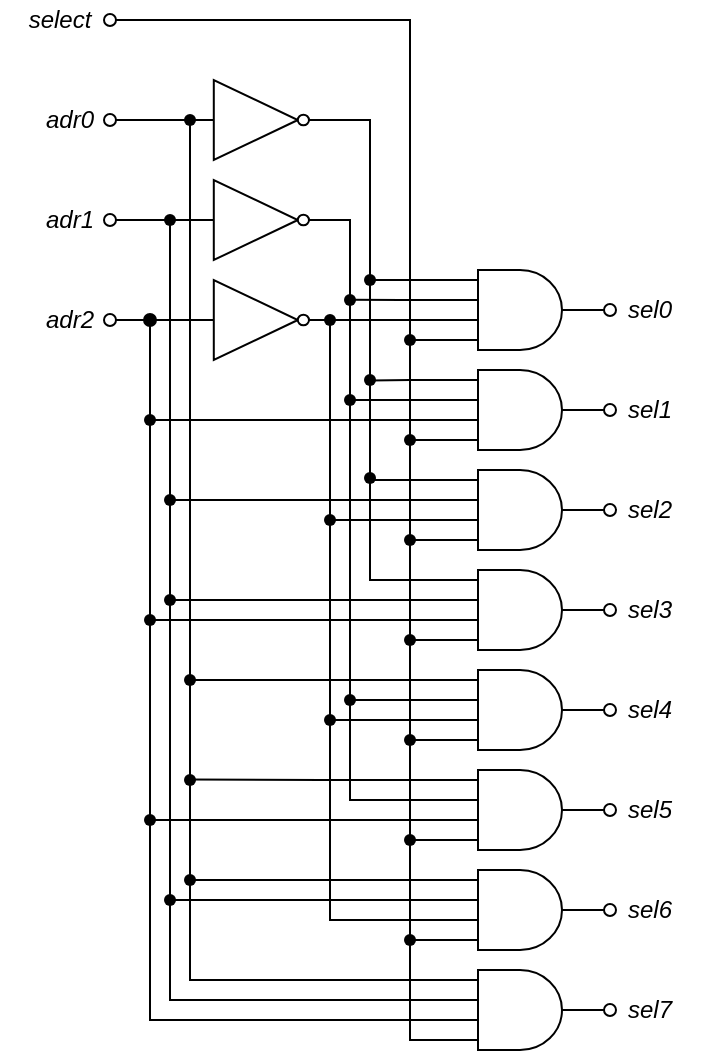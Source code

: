 <mxfile version="24.8.3">
  <diagram name="Page-1" id="_Yzt3oeUd9T533a0rmxe">
    <mxGraphModel dx="420" dy="250" grid="1" gridSize="10" guides="1" tooltips="1" connect="1" arrows="1" fold="1" page="1" pageScale="1" pageWidth="1169" pageHeight="827" math="0" shadow="0">
      <root>
        <mxCell id="0" />
        <mxCell id="1" parent="0" />
        <mxCell id="Jqyn0Rg7wcx-pCNSzhji-6" style="edgeStyle=orthogonalEdgeStyle;rounded=0;orthogonalLoop=1;jettySize=auto;html=1;exitX=0;exitY=0.5;exitDx=0;exitDy=0;exitPerimeter=0;endArrow=oval;endFill=0;" edge="1" parent="1" source="Jqyn0Rg7wcx-pCNSzhji-12">
          <mxGeometry relative="1" as="geometry">
            <mxPoint x="230" y="180" as="targetPoint" />
            <mxPoint x="260" y="120" as="sourcePoint" />
          </mxGeometry>
        </mxCell>
        <mxCell id="Jqyn0Rg7wcx-pCNSzhji-7" style="edgeStyle=orthogonalEdgeStyle;rounded=0;orthogonalLoop=1;jettySize=auto;html=1;exitX=0;exitY=0.5;exitDx=0;exitDy=0;exitPerimeter=0;endArrow=oval;endFill=0;" edge="1" parent="1" source="Jqyn0Rg7wcx-pCNSzhji-11">
          <mxGeometry relative="1" as="geometry">
            <mxPoint x="230" y="230" as="targetPoint" />
            <mxPoint x="260" y="200" as="sourcePoint" />
          </mxGeometry>
        </mxCell>
        <mxCell id="Jqyn0Rg7wcx-pCNSzhji-8" style="edgeStyle=orthogonalEdgeStyle;rounded=0;orthogonalLoop=1;jettySize=auto;html=1;exitDx=0;exitDy=0;exitPerimeter=0;endArrow=oval;endFill=0;" edge="1" parent="1" source="Jqyn0Rg7wcx-pCNSzhji-16">
          <mxGeometry relative="1" as="geometry">
            <mxPoint x="230" y="280" as="targetPoint" />
          </mxGeometry>
        </mxCell>
        <mxCell id="Jqyn0Rg7wcx-pCNSzhji-20" style="edgeStyle=orthogonalEdgeStyle;rounded=0;orthogonalLoop=1;jettySize=auto;html=1;exitDx=0;exitDy=0;exitPerimeter=0;endArrow=none;endFill=0;entryX=0;entryY=0.625;entryDx=0;entryDy=0;entryPerimeter=0;" edge="1" parent="1" source="Jqyn0Rg7wcx-pCNSzhji-105" target="Jqyn0Rg7wcx-pCNSzhji-44">
          <mxGeometry relative="1" as="geometry">
            <mxPoint x="340" y="400" as="targetPoint" />
            <Array as="points">
              <mxPoint x="340" y="580" />
            </Array>
          </mxGeometry>
        </mxCell>
        <mxCell id="Jqyn0Rg7wcx-pCNSzhji-5" value="" style="verticalLabelPosition=bottom;shadow=0;dashed=0;align=center;html=1;verticalAlign=top;shape=mxgraph.electrical.logic_gates.inverter_2" vertex="1" parent="1">
          <mxGeometry x="270" y="260" width="70" height="40" as="geometry" />
        </mxCell>
        <mxCell id="Jqyn0Rg7wcx-pCNSzhji-9" value="" style="endArrow=none;html=1;rounded=0;exitDx=0;exitDy=0;exitPerimeter=0;" edge="1" parent="1" source="Jqyn0Rg7wcx-pCNSzhji-111">
          <mxGeometry width="50" height="50" relative="1" as="geometry">
            <mxPoint x="269.43" y="380" as="sourcePoint" />
            <mxPoint x="250" y="280" as="targetPoint" />
            <Array as="points" />
          </mxGeometry>
        </mxCell>
        <mxCell id="Jqyn0Rg7wcx-pCNSzhji-10" value="" style="endArrow=none;html=1;rounded=0;exitX=0;exitY=0.375;exitDx=0;exitDy=0;exitPerimeter=0;" edge="1" parent="1" source="Jqyn0Rg7wcx-pCNSzhji-47">
          <mxGeometry width="50" height="50" relative="1" as="geometry">
            <mxPoint x="260" y="650" as="sourcePoint" />
            <mxPoint x="260" y="230" as="targetPoint" />
            <Array as="points">
              <mxPoint x="260" y="620" />
            </Array>
          </mxGeometry>
        </mxCell>
        <mxCell id="Jqyn0Rg7wcx-pCNSzhji-21" style="edgeStyle=orthogonalEdgeStyle;rounded=0;orthogonalLoop=1;jettySize=auto;html=1;exitX=1;exitY=0.5;exitDx=0;exitDy=0;exitPerimeter=0;endArrow=none;endFill=0;entryX=0;entryY=0.375;entryDx=0;entryDy=0;entryPerimeter=0;" edge="1" parent="1" source="Jqyn0Rg7wcx-pCNSzhji-11" target="Jqyn0Rg7wcx-pCNSzhji-41">
          <mxGeometry relative="1" as="geometry">
            <mxPoint x="350" y="400" as="targetPoint" />
            <Array as="points">
              <mxPoint x="350" y="230" />
              <mxPoint x="350" y="520" />
            </Array>
          </mxGeometry>
        </mxCell>
        <mxCell id="Jqyn0Rg7wcx-pCNSzhji-11" value="" style="verticalLabelPosition=bottom;shadow=0;dashed=0;align=center;html=1;verticalAlign=top;shape=mxgraph.electrical.logic_gates.inverter_2" vertex="1" parent="1">
          <mxGeometry x="270" y="210" width="70" height="40" as="geometry" />
        </mxCell>
        <mxCell id="Jqyn0Rg7wcx-pCNSzhji-22" style="edgeStyle=orthogonalEdgeStyle;rounded=0;orthogonalLoop=1;jettySize=auto;html=1;exitDx=0;exitDy=0;exitPerimeter=0;endArrow=none;endFill=0;entryX=0;entryY=0.125;entryDx=0;entryDy=0;entryPerimeter=0;" edge="1" parent="1" target="Jqyn0Rg7wcx-pCNSzhji-35">
          <mxGeometry relative="1" as="geometry">
            <mxPoint x="360" y="420" as="targetPoint" />
            <mxPoint x="360" y="359" as="sourcePoint" />
            <Array as="points">
              <mxPoint x="360" y="200" />
              <mxPoint x="360" y="485" />
            </Array>
          </mxGeometry>
        </mxCell>
        <mxCell id="Jqyn0Rg7wcx-pCNSzhji-12" value="" style="verticalLabelPosition=bottom;shadow=0;dashed=0;align=center;html=1;verticalAlign=top;shape=mxgraph.electrical.logic_gates.inverter_2" vertex="1" parent="1">
          <mxGeometry x="270" y="160" width="70" height="40" as="geometry" />
        </mxCell>
        <mxCell id="Jqyn0Rg7wcx-pCNSzhji-13" value="" style="endArrow=none;html=1;rounded=0;exitDx=0;exitDy=0;exitPerimeter=0;" edge="1" parent="1" source="Jqyn0Rg7wcx-pCNSzhji-14">
          <mxGeometry width="50" height="50" relative="1" as="geometry">
            <mxPoint x="250" y="650" as="sourcePoint" />
            <mxPoint x="270" y="180" as="targetPoint" />
            <Array as="points" />
          </mxGeometry>
        </mxCell>
        <mxCell id="Jqyn0Rg7wcx-pCNSzhji-15" value="" style="shape=waypoint;sketch=0;fillStyle=solid;size=6;pointerEvents=1;points=[];fillColor=none;resizable=0;rotatable=0;perimeter=centerPerimeter;snapToPoint=1;" vertex="1" parent="1">
          <mxGeometry x="250" y="220" width="20" height="20" as="geometry" />
        </mxCell>
        <mxCell id="Jqyn0Rg7wcx-pCNSzhji-17" value="&lt;i&gt;adr0&lt;/i&gt;" style="text;html=1;align=center;verticalAlign=middle;whiteSpace=wrap;rounded=0;" vertex="1" parent="1">
          <mxGeometry x="180" y="165" width="60" height="30" as="geometry" />
        </mxCell>
        <mxCell id="Jqyn0Rg7wcx-pCNSzhji-18" value="&lt;i&gt;adr1&lt;/i&gt;" style="text;html=1;align=center;verticalAlign=middle;whiteSpace=wrap;rounded=0;" vertex="1" parent="1">
          <mxGeometry x="180" y="215" width="60" height="30" as="geometry" />
        </mxCell>
        <mxCell id="Jqyn0Rg7wcx-pCNSzhji-19" value="&lt;i&gt;adr2&lt;/i&gt;" style="text;html=1;align=center;verticalAlign=middle;whiteSpace=wrap;rounded=0;" vertex="1" parent="1">
          <mxGeometry x="180" y="265" width="60" height="30" as="geometry" />
        </mxCell>
        <mxCell id="Jqyn0Rg7wcx-pCNSzhji-23" value="" style="endArrow=oval;html=1;rounded=0;startArrow=none;startFill=0;endFill=0;exitX=0;exitY=0.875;exitDx=0;exitDy=0;exitPerimeter=0;" edge="1" parent="1" source="Jqyn0Rg7wcx-pCNSzhji-47">
          <mxGeometry width="50" height="50" relative="1" as="geometry">
            <mxPoint x="380" y="400" as="sourcePoint" />
            <mxPoint x="230" y="130" as="targetPoint" />
            <Array as="points">
              <mxPoint x="380" y="640" />
              <mxPoint x="380" y="130" />
            </Array>
          </mxGeometry>
        </mxCell>
        <mxCell id="Jqyn0Rg7wcx-pCNSzhji-24" value="&lt;i&gt;select&lt;/i&gt;" style="text;html=1;align=center;verticalAlign=middle;whiteSpace=wrap;rounded=0;" vertex="1" parent="1">
          <mxGeometry x="175" y="120" width="60" height="20" as="geometry" />
        </mxCell>
        <mxCell id="Jqyn0Rg7wcx-pCNSzhji-26" style="edgeStyle=orthogonalEdgeStyle;rounded=0;orthogonalLoop=1;jettySize=auto;html=1;exitX=1;exitY=0.5;exitDx=0;exitDy=0;exitPerimeter=0;endArrow=oval;endFill=0;" edge="1" parent="1" source="Jqyn0Rg7wcx-pCNSzhji-25">
          <mxGeometry relative="1" as="geometry">
            <mxPoint x="480" y="275.095" as="targetPoint" />
          </mxGeometry>
        </mxCell>
        <mxCell id="Jqyn0Rg7wcx-pCNSzhji-49" style="edgeStyle=orthogonalEdgeStyle;rounded=0;orthogonalLoop=1;jettySize=auto;html=1;exitDx=0;exitDy=0;exitPerimeter=0;endArrow=none;endFill=0;" edge="1" parent="1" source="Jqyn0Rg7wcx-pCNSzhji-56">
          <mxGeometry relative="1" as="geometry">
            <mxPoint x="380" y="290.286" as="targetPoint" />
          </mxGeometry>
        </mxCell>
        <mxCell id="Jqyn0Rg7wcx-pCNSzhji-64" style="edgeStyle=orthogonalEdgeStyle;rounded=0;orthogonalLoop=1;jettySize=auto;html=1;exitX=0;exitY=0.125;exitDx=0;exitDy=0;exitPerimeter=0;endArrow=none;endFill=0;" edge="1" parent="1" source="Jqyn0Rg7wcx-pCNSzhji-25">
          <mxGeometry relative="1" as="geometry">
            <mxPoint x="360" y="260" as="targetPoint" />
          </mxGeometry>
        </mxCell>
        <mxCell id="Jqyn0Rg7wcx-pCNSzhji-81" style="edgeStyle=orthogonalEdgeStyle;rounded=0;orthogonalLoop=1;jettySize=auto;html=1;exitX=0;exitY=0.625;exitDx=0;exitDy=0;exitPerimeter=0;endArrow=none;endFill=0;" edge="1" parent="1" source="Jqyn0Rg7wcx-pCNSzhji-25">
          <mxGeometry relative="1" as="geometry">
            <mxPoint x="340" y="280.034" as="targetPoint" />
          </mxGeometry>
        </mxCell>
        <mxCell id="Jqyn0Rg7wcx-pCNSzhji-82" style="edgeStyle=orthogonalEdgeStyle;rounded=0;orthogonalLoop=1;jettySize=auto;html=1;exitX=0;exitY=0.375;exitDx=0;exitDy=0;exitPerimeter=0;endArrow=none;endFill=0;" edge="1" parent="1" source="Jqyn0Rg7wcx-pCNSzhji-25">
          <mxGeometry relative="1" as="geometry">
            <mxPoint x="350.0" y="269.889" as="targetPoint" />
          </mxGeometry>
        </mxCell>
        <mxCell id="Jqyn0Rg7wcx-pCNSzhji-25" value="" style="verticalLabelPosition=bottom;shadow=0;dashed=0;align=center;html=1;verticalAlign=top;shape=mxgraph.electrical.logic_gates.logic_gate;operation=and;numInputs=4;" vertex="1" parent="1">
          <mxGeometry x="400" y="255" width="70" height="40" as="geometry" />
        </mxCell>
        <mxCell id="Jqyn0Rg7wcx-pCNSzhji-27" value="&lt;i&gt;sel0&lt;/i&gt;" style="text;html=1;align=center;verticalAlign=middle;whiteSpace=wrap;rounded=0;" vertex="1" parent="1">
          <mxGeometry x="470" y="260" width="60" height="30" as="geometry" />
        </mxCell>
        <mxCell id="Jqyn0Rg7wcx-pCNSzhji-28" style="edgeStyle=orthogonalEdgeStyle;rounded=0;orthogonalLoop=1;jettySize=auto;html=1;exitX=1;exitY=0.5;exitDx=0;exitDy=0;exitPerimeter=0;endArrow=oval;endFill=0;" edge="1" source="Jqyn0Rg7wcx-pCNSzhji-29" parent="1">
          <mxGeometry relative="1" as="geometry">
            <mxPoint x="480" y="325.095" as="targetPoint" />
          </mxGeometry>
        </mxCell>
        <mxCell id="Jqyn0Rg7wcx-pCNSzhji-50" style="edgeStyle=orthogonalEdgeStyle;rounded=0;orthogonalLoop=1;jettySize=auto;html=1;exitX=0;exitY=0.875;exitDx=0;exitDy=0;exitPerimeter=0;endArrow=none;endFill=0;" edge="1" parent="1" source="Jqyn0Rg7wcx-pCNSzhji-29">
          <mxGeometry relative="1" as="geometry">
            <mxPoint x="380" y="340" as="targetPoint" />
          </mxGeometry>
        </mxCell>
        <mxCell id="Jqyn0Rg7wcx-pCNSzhji-65" style="edgeStyle=orthogonalEdgeStyle;rounded=0;orthogonalLoop=1;jettySize=auto;html=1;exitX=0;exitY=0.125;exitDx=0;exitDy=0;exitPerimeter=0;endArrow=none;endFill=0;" edge="1" parent="1" source="Jqyn0Rg7wcx-pCNSzhji-29">
          <mxGeometry relative="1" as="geometry">
            <mxPoint x="360" y="310.286" as="targetPoint" />
          </mxGeometry>
        </mxCell>
        <mxCell id="Jqyn0Rg7wcx-pCNSzhji-91" style="edgeStyle=orthogonalEdgeStyle;rounded=0;orthogonalLoop=1;jettySize=auto;html=1;exitX=0;exitY=0.375;exitDx=0;exitDy=0;exitPerimeter=0;endArrow=none;endFill=0;" edge="1" parent="1" source="Jqyn0Rg7wcx-pCNSzhji-29">
          <mxGeometry relative="1" as="geometry">
            <mxPoint x="350" y="320" as="targetPoint" />
          </mxGeometry>
        </mxCell>
        <mxCell id="Jqyn0Rg7wcx-pCNSzhji-106" style="edgeStyle=orthogonalEdgeStyle;rounded=0;orthogonalLoop=1;jettySize=auto;html=1;exitX=0;exitY=0.625;exitDx=0;exitDy=0;exitPerimeter=0;endArrow=none;endFill=0;" edge="1" parent="1" source="Jqyn0Rg7wcx-pCNSzhji-29">
          <mxGeometry relative="1" as="geometry">
            <mxPoint x="250" y="330" as="targetPoint" />
          </mxGeometry>
        </mxCell>
        <mxCell id="Jqyn0Rg7wcx-pCNSzhji-29" value="" style="verticalLabelPosition=bottom;shadow=0;dashed=0;align=center;html=1;verticalAlign=top;shape=mxgraph.electrical.logic_gates.logic_gate;operation=and;numInputs=4;" vertex="1" parent="1">
          <mxGeometry x="400" y="305" width="70" height="40" as="geometry" />
        </mxCell>
        <mxCell id="Jqyn0Rg7wcx-pCNSzhji-30" value="&lt;i&gt;sel1&lt;/i&gt;" style="text;html=1;align=center;verticalAlign=middle;whiteSpace=wrap;rounded=0;" vertex="1" parent="1">
          <mxGeometry x="470" y="310" width="60" height="30" as="geometry" />
        </mxCell>
        <mxCell id="Jqyn0Rg7wcx-pCNSzhji-31" style="edgeStyle=orthogonalEdgeStyle;rounded=0;orthogonalLoop=1;jettySize=auto;html=1;exitX=1;exitY=0.5;exitDx=0;exitDy=0;exitPerimeter=0;endArrow=oval;endFill=0;" edge="1" source="Jqyn0Rg7wcx-pCNSzhji-32" parent="1">
          <mxGeometry relative="1" as="geometry">
            <mxPoint x="480" y="375" as="targetPoint" />
          </mxGeometry>
        </mxCell>
        <mxCell id="Jqyn0Rg7wcx-pCNSzhji-51" style="edgeStyle=orthogonalEdgeStyle;rounded=0;orthogonalLoop=1;jettySize=auto;html=1;exitX=0;exitY=0.875;exitDx=0;exitDy=0;exitPerimeter=0;endArrow=none;endFill=0;" edge="1" parent="1" source="Jqyn0Rg7wcx-pCNSzhji-32">
          <mxGeometry relative="1" as="geometry">
            <mxPoint x="380" y="389.143" as="targetPoint" />
          </mxGeometry>
        </mxCell>
        <mxCell id="Jqyn0Rg7wcx-pCNSzhji-80" style="edgeStyle=orthogonalEdgeStyle;rounded=0;orthogonalLoop=1;jettySize=auto;html=1;exitX=0;exitY=0.125;exitDx=0;exitDy=0;exitPerimeter=0;endArrow=none;endFill=0;" edge="1" parent="1" source="Jqyn0Rg7wcx-pCNSzhji-32">
          <mxGeometry relative="1" as="geometry">
            <mxPoint x="360" y="359.944" as="targetPoint" />
          </mxGeometry>
        </mxCell>
        <mxCell id="Jqyn0Rg7wcx-pCNSzhji-98" style="edgeStyle=orthogonalEdgeStyle;rounded=0;orthogonalLoop=1;jettySize=auto;html=1;exitX=0;exitY=0.375;exitDx=0;exitDy=0;exitPerimeter=0;endArrow=none;endFill=0;" edge="1" parent="1" source="Jqyn0Rg7wcx-pCNSzhji-32">
          <mxGeometry relative="1" as="geometry">
            <mxPoint x="260" y="370" as="targetPoint" />
          </mxGeometry>
        </mxCell>
        <mxCell id="Jqyn0Rg7wcx-pCNSzhji-101" style="edgeStyle=orthogonalEdgeStyle;rounded=0;orthogonalLoop=1;jettySize=auto;html=1;exitX=0;exitY=0.625;exitDx=0;exitDy=0;exitPerimeter=0;endArrow=none;endFill=0;" edge="1" parent="1" source="Jqyn0Rg7wcx-pCNSzhji-32">
          <mxGeometry relative="1" as="geometry">
            <mxPoint x="340" y="380" as="targetPoint" />
          </mxGeometry>
        </mxCell>
        <mxCell id="Jqyn0Rg7wcx-pCNSzhji-32" value="" style="verticalLabelPosition=bottom;shadow=0;dashed=0;align=center;html=1;verticalAlign=top;shape=mxgraph.electrical.logic_gates.logic_gate;operation=and;numInputs=4;" vertex="1" parent="1">
          <mxGeometry x="400" y="355" width="70" height="40" as="geometry" />
        </mxCell>
        <mxCell id="Jqyn0Rg7wcx-pCNSzhji-33" value="&lt;i&gt;sel2&lt;/i&gt;" style="text;html=1;align=center;verticalAlign=middle;whiteSpace=wrap;rounded=0;" vertex="1" parent="1">
          <mxGeometry x="470" y="360" width="60" height="30" as="geometry" />
        </mxCell>
        <mxCell id="Jqyn0Rg7wcx-pCNSzhji-34" style="edgeStyle=orthogonalEdgeStyle;rounded=0;orthogonalLoop=1;jettySize=auto;html=1;exitX=1;exitY=0.5;exitDx=0;exitDy=0;exitPerimeter=0;endArrow=oval;endFill=0;" edge="1" source="Jqyn0Rg7wcx-pCNSzhji-35" parent="1">
          <mxGeometry relative="1" as="geometry">
            <mxPoint x="480" y="425" as="targetPoint" />
          </mxGeometry>
        </mxCell>
        <mxCell id="Jqyn0Rg7wcx-pCNSzhji-52" style="edgeStyle=orthogonalEdgeStyle;rounded=0;orthogonalLoop=1;jettySize=auto;html=1;exitX=0;exitY=0.875;exitDx=0;exitDy=0;exitPerimeter=0;endArrow=none;endFill=0;" edge="1" parent="1" source="Jqyn0Rg7wcx-pCNSzhji-35">
          <mxGeometry relative="1" as="geometry">
            <mxPoint x="380" y="440" as="targetPoint" />
          </mxGeometry>
        </mxCell>
        <mxCell id="Jqyn0Rg7wcx-pCNSzhji-97" style="edgeStyle=orthogonalEdgeStyle;rounded=0;orthogonalLoop=1;jettySize=auto;html=1;exitX=0;exitY=0.375;exitDx=0;exitDy=0;exitPerimeter=0;endArrow=none;endFill=0;" edge="1" parent="1" source="Jqyn0Rg7wcx-pCNSzhji-35">
          <mxGeometry relative="1" as="geometry">
            <mxPoint x="260" y="420" as="targetPoint" />
          </mxGeometry>
        </mxCell>
        <mxCell id="Jqyn0Rg7wcx-pCNSzhji-107" style="edgeStyle=orthogonalEdgeStyle;rounded=0;orthogonalLoop=1;jettySize=auto;html=1;exitX=0;exitY=0.625;exitDx=0;exitDy=0;exitPerimeter=0;endArrow=none;endFill=0;" edge="1" parent="1" source="Jqyn0Rg7wcx-pCNSzhji-35">
          <mxGeometry relative="1" as="geometry">
            <mxPoint x="250" y="430" as="targetPoint" />
          </mxGeometry>
        </mxCell>
        <mxCell id="Jqyn0Rg7wcx-pCNSzhji-35" value="" style="verticalLabelPosition=bottom;shadow=0;dashed=0;align=center;html=1;verticalAlign=top;shape=mxgraph.electrical.logic_gates.logic_gate;operation=and;numInputs=4;" vertex="1" parent="1">
          <mxGeometry x="400" y="405" width="70" height="40" as="geometry" />
        </mxCell>
        <mxCell id="Jqyn0Rg7wcx-pCNSzhji-36" value="&lt;i&gt;sel3&lt;/i&gt;" style="text;html=1;align=center;verticalAlign=middle;whiteSpace=wrap;rounded=0;" vertex="1" parent="1">
          <mxGeometry x="470" y="410" width="60" height="30" as="geometry" />
        </mxCell>
        <mxCell id="Jqyn0Rg7wcx-pCNSzhji-37" style="edgeStyle=orthogonalEdgeStyle;rounded=0;orthogonalLoop=1;jettySize=auto;html=1;exitX=1;exitY=0.5;exitDx=0;exitDy=0;exitPerimeter=0;endArrow=oval;endFill=0;" edge="1" source="Jqyn0Rg7wcx-pCNSzhji-38" parent="1">
          <mxGeometry relative="1" as="geometry">
            <mxPoint x="480" y="475.095" as="targetPoint" />
          </mxGeometry>
        </mxCell>
        <mxCell id="Jqyn0Rg7wcx-pCNSzhji-53" style="edgeStyle=orthogonalEdgeStyle;rounded=0;orthogonalLoop=1;jettySize=auto;html=1;exitX=0;exitY=0.875;exitDx=0;exitDy=0;exitPerimeter=0;endArrow=none;endFill=0;" edge="1" parent="1" source="Jqyn0Rg7wcx-pCNSzhji-38">
          <mxGeometry relative="1" as="geometry">
            <mxPoint x="380" y="490.286" as="targetPoint" />
          </mxGeometry>
        </mxCell>
        <mxCell id="Jqyn0Rg7wcx-pCNSzhji-85" style="edgeStyle=orthogonalEdgeStyle;rounded=0;orthogonalLoop=1;jettySize=auto;html=1;exitX=0;exitY=0.125;exitDx=0;exitDy=0;exitPerimeter=0;endArrow=none;endFill=0;" edge="1" parent="1" source="Jqyn0Rg7wcx-pCNSzhji-38">
          <mxGeometry relative="1" as="geometry">
            <mxPoint x="270" y="460.034" as="targetPoint" />
          </mxGeometry>
        </mxCell>
        <mxCell id="Jqyn0Rg7wcx-pCNSzhji-92" style="edgeStyle=orthogonalEdgeStyle;rounded=0;orthogonalLoop=1;jettySize=auto;html=1;exitX=0;exitY=0.375;exitDx=0;exitDy=0;exitPerimeter=0;endArrow=none;endFill=0;" edge="1" parent="1" source="Jqyn0Rg7wcx-pCNSzhji-38">
          <mxGeometry relative="1" as="geometry">
            <mxPoint x="350" y="470" as="targetPoint" />
          </mxGeometry>
        </mxCell>
        <mxCell id="Jqyn0Rg7wcx-pCNSzhji-102" style="edgeStyle=orthogonalEdgeStyle;rounded=0;orthogonalLoop=1;jettySize=auto;html=1;exitX=0;exitY=0.625;exitDx=0;exitDy=0;exitPerimeter=0;endArrow=none;endFill=0;" edge="1" parent="1" source="Jqyn0Rg7wcx-pCNSzhji-38">
          <mxGeometry relative="1" as="geometry">
            <mxPoint x="340" y="480" as="targetPoint" />
          </mxGeometry>
        </mxCell>
        <mxCell id="Jqyn0Rg7wcx-pCNSzhji-38" value="" style="verticalLabelPosition=bottom;shadow=0;dashed=0;align=center;html=1;verticalAlign=top;shape=mxgraph.electrical.logic_gates.logic_gate;operation=and;numInputs=4;" vertex="1" parent="1">
          <mxGeometry x="400" y="455" width="70" height="40" as="geometry" />
        </mxCell>
        <mxCell id="Jqyn0Rg7wcx-pCNSzhji-39" value="&lt;i&gt;sel4&lt;/i&gt;" style="text;html=1;align=center;verticalAlign=middle;whiteSpace=wrap;rounded=0;" vertex="1" parent="1">
          <mxGeometry x="470" y="460" width="60" height="30" as="geometry" />
        </mxCell>
        <mxCell id="Jqyn0Rg7wcx-pCNSzhji-40" style="edgeStyle=orthogonalEdgeStyle;rounded=0;orthogonalLoop=1;jettySize=auto;html=1;exitX=1;exitY=0.5;exitDx=0;exitDy=0;exitPerimeter=0;endArrow=oval;endFill=0;" edge="1" source="Jqyn0Rg7wcx-pCNSzhji-41" parent="1">
          <mxGeometry relative="1" as="geometry">
            <mxPoint x="480" y="525.095" as="targetPoint" />
          </mxGeometry>
        </mxCell>
        <mxCell id="Jqyn0Rg7wcx-pCNSzhji-54" style="edgeStyle=orthogonalEdgeStyle;rounded=0;orthogonalLoop=1;jettySize=auto;html=1;exitX=0;exitY=0.875;exitDx=0;exitDy=0;exitPerimeter=0;endArrow=none;endFill=0;" edge="1" parent="1" source="Jqyn0Rg7wcx-pCNSzhji-41">
          <mxGeometry relative="1" as="geometry">
            <mxPoint x="380" y="540" as="targetPoint" />
          </mxGeometry>
        </mxCell>
        <mxCell id="Jqyn0Rg7wcx-pCNSzhji-86" style="edgeStyle=orthogonalEdgeStyle;rounded=0;orthogonalLoop=1;jettySize=auto;html=1;exitX=0;exitY=0.125;exitDx=0;exitDy=0;exitPerimeter=0;endArrow=none;endFill=0;" edge="1" parent="1" source="Jqyn0Rg7wcx-pCNSzhji-41">
          <mxGeometry relative="1" as="geometry">
            <mxPoint x="270" y="509.69" as="targetPoint" />
          </mxGeometry>
        </mxCell>
        <mxCell id="Jqyn0Rg7wcx-pCNSzhji-108" style="edgeStyle=orthogonalEdgeStyle;rounded=0;orthogonalLoop=1;jettySize=auto;html=1;exitX=0;exitY=0.625;exitDx=0;exitDy=0;exitPerimeter=0;endArrow=none;endFill=0;" edge="1" parent="1" source="Jqyn0Rg7wcx-pCNSzhji-41">
          <mxGeometry relative="1" as="geometry">
            <mxPoint x="250" y="530" as="targetPoint" />
          </mxGeometry>
        </mxCell>
        <mxCell id="Jqyn0Rg7wcx-pCNSzhji-41" value="" style="verticalLabelPosition=bottom;shadow=0;dashed=0;align=center;html=1;verticalAlign=top;shape=mxgraph.electrical.logic_gates.logic_gate;operation=and;numInputs=4;" vertex="1" parent="1">
          <mxGeometry x="400" y="505" width="70" height="40" as="geometry" />
        </mxCell>
        <mxCell id="Jqyn0Rg7wcx-pCNSzhji-42" value="&lt;i&gt;sel5&lt;/i&gt;" style="text;html=1;align=center;verticalAlign=middle;whiteSpace=wrap;rounded=0;" vertex="1" parent="1">
          <mxGeometry x="470" y="510" width="60" height="30" as="geometry" />
        </mxCell>
        <mxCell id="Jqyn0Rg7wcx-pCNSzhji-43" style="edgeStyle=orthogonalEdgeStyle;rounded=0;orthogonalLoop=1;jettySize=auto;html=1;exitX=1;exitY=0.5;exitDx=0;exitDy=0;exitPerimeter=0;endArrow=oval;endFill=0;" edge="1" source="Jqyn0Rg7wcx-pCNSzhji-44" parent="1">
          <mxGeometry relative="1" as="geometry">
            <mxPoint x="480" y="575" as="targetPoint" />
            <Array as="points">
              <mxPoint x="480" y="575" />
            </Array>
          </mxGeometry>
        </mxCell>
        <mxCell id="Jqyn0Rg7wcx-pCNSzhji-55" style="edgeStyle=orthogonalEdgeStyle;rounded=0;orthogonalLoop=1;jettySize=auto;html=1;exitX=0;exitY=0.875;exitDx=0;exitDy=0;exitPerimeter=0;endArrow=none;endFill=0;" edge="1" parent="1" source="Jqyn0Rg7wcx-pCNSzhji-44">
          <mxGeometry relative="1" as="geometry">
            <mxPoint x="380" y="589.143" as="targetPoint" />
          </mxGeometry>
        </mxCell>
        <mxCell id="Jqyn0Rg7wcx-pCNSzhji-87" style="edgeStyle=orthogonalEdgeStyle;rounded=0;orthogonalLoop=1;jettySize=auto;html=1;exitX=0;exitY=0.125;exitDx=0;exitDy=0;exitPerimeter=0;endArrow=none;endFill=0;" edge="1" parent="1" source="Jqyn0Rg7wcx-pCNSzhji-44">
          <mxGeometry relative="1" as="geometry">
            <mxPoint x="270" y="560.034" as="targetPoint" />
          </mxGeometry>
        </mxCell>
        <mxCell id="Jqyn0Rg7wcx-pCNSzhji-95" style="edgeStyle=orthogonalEdgeStyle;rounded=0;orthogonalLoop=1;jettySize=auto;html=1;exitX=0;exitY=0.375;exitDx=0;exitDy=0;exitPerimeter=0;endArrow=none;endFill=0;" edge="1" parent="1" source="Jqyn0Rg7wcx-pCNSzhji-44">
          <mxGeometry relative="1" as="geometry">
            <mxPoint x="260" y="570" as="targetPoint" />
          </mxGeometry>
        </mxCell>
        <mxCell id="Jqyn0Rg7wcx-pCNSzhji-44" value="" style="verticalLabelPosition=bottom;shadow=0;dashed=0;align=center;html=1;verticalAlign=top;shape=mxgraph.electrical.logic_gates.logic_gate;operation=and;numInputs=4;" vertex="1" parent="1">
          <mxGeometry x="400" y="555" width="70" height="40" as="geometry" />
        </mxCell>
        <mxCell id="Jqyn0Rg7wcx-pCNSzhji-45" value="&lt;i&gt;sel6&lt;/i&gt;" style="text;html=1;align=center;verticalAlign=middle;whiteSpace=wrap;rounded=0;" vertex="1" parent="1">
          <mxGeometry x="470" y="560" width="60" height="30" as="geometry" />
        </mxCell>
        <mxCell id="Jqyn0Rg7wcx-pCNSzhji-46" style="edgeStyle=orthogonalEdgeStyle;rounded=0;orthogonalLoop=1;jettySize=auto;html=1;exitX=1;exitY=0.5;exitDx=0;exitDy=0;exitPerimeter=0;endArrow=oval;endFill=0;" edge="1" source="Jqyn0Rg7wcx-pCNSzhji-47" parent="1">
          <mxGeometry relative="1" as="geometry">
            <mxPoint x="480" y="625" as="targetPoint" />
          </mxGeometry>
        </mxCell>
        <mxCell id="Jqyn0Rg7wcx-pCNSzhji-47" value="" style="verticalLabelPosition=bottom;shadow=0;dashed=0;align=center;html=1;verticalAlign=top;shape=mxgraph.electrical.logic_gates.logic_gate;operation=and;numInputs=4;" vertex="1" parent="1">
          <mxGeometry x="400" y="605" width="70" height="40" as="geometry" />
        </mxCell>
        <mxCell id="Jqyn0Rg7wcx-pCNSzhji-48" value="&lt;i&gt;sel7&lt;/i&gt;" style="text;html=1;align=center;verticalAlign=middle;whiteSpace=wrap;rounded=0;" vertex="1" parent="1">
          <mxGeometry x="470" y="610" width="60" height="30" as="geometry" />
        </mxCell>
        <mxCell id="Jqyn0Rg7wcx-pCNSzhji-57" value="" style="edgeStyle=orthogonalEdgeStyle;rounded=0;orthogonalLoop=1;jettySize=auto;html=1;exitX=0;exitY=0.875;exitDx=0;exitDy=0;exitPerimeter=0;endArrow=none;endFill=0;" edge="1" parent="1" source="Jqyn0Rg7wcx-pCNSzhji-25" target="Jqyn0Rg7wcx-pCNSzhji-56">
          <mxGeometry relative="1" as="geometry">
            <mxPoint x="380" y="290.286" as="targetPoint" />
            <mxPoint x="400" y="290" as="sourcePoint" />
          </mxGeometry>
        </mxCell>
        <mxCell id="Jqyn0Rg7wcx-pCNSzhji-56" value="" style="shape=waypoint;sketch=0;fillStyle=solid;size=6;pointerEvents=1;points=[];fillColor=none;resizable=0;rotatable=0;perimeter=centerPerimeter;snapToPoint=1;" vertex="1" parent="1">
          <mxGeometry x="370" y="280" width="20" height="20" as="geometry" />
        </mxCell>
        <mxCell id="Jqyn0Rg7wcx-pCNSzhji-58" value="" style="shape=waypoint;sketch=0;fillStyle=solid;size=6;pointerEvents=1;points=[];fillColor=none;resizable=0;rotatable=0;perimeter=centerPerimeter;snapToPoint=1;" vertex="1" parent="1">
          <mxGeometry x="370" y="330" width="20" height="20" as="geometry" />
        </mxCell>
        <mxCell id="Jqyn0Rg7wcx-pCNSzhji-59" value="" style="shape=waypoint;sketch=0;fillStyle=solid;size=6;pointerEvents=1;points=[];fillColor=none;resizable=0;rotatable=0;perimeter=centerPerimeter;snapToPoint=1;" vertex="1" parent="1">
          <mxGeometry x="370" y="380" width="20" height="20" as="geometry" />
        </mxCell>
        <mxCell id="Jqyn0Rg7wcx-pCNSzhji-60" value="" style="shape=waypoint;sketch=0;fillStyle=solid;size=6;pointerEvents=1;points=[];fillColor=none;resizable=0;rotatable=0;perimeter=centerPerimeter;snapToPoint=1;" vertex="1" parent="1">
          <mxGeometry x="370" y="430" width="20" height="20" as="geometry" />
        </mxCell>
        <mxCell id="Jqyn0Rg7wcx-pCNSzhji-61" value="" style="shape=waypoint;sketch=0;fillStyle=solid;size=6;pointerEvents=1;points=[];fillColor=none;resizable=0;rotatable=0;perimeter=centerPerimeter;snapToPoint=1;" vertex="1" parent="1">
          <mxGeometry x="370" y="480" width="20" height="20" as="geometry" />
        </mxCell>
        <mxCell id="Jqyn0Rg7wcx-pCNSzhji-62" value="" style="shape=waypoint;sketch=0;fillStyle=solid;size=6;pointerEvents=1;points=[];fillColor=none;resizable=0;rotatable=0;perimeter=centerPerimeter;snapToPoint=1;" vertex="1" parent="1">
          <mxGeometry x="370" y="530" width="20" height="20" as="geometry" />
        </mxCell>
        <mxCell id="Jqyn0Rg7wcx-pCNSzhji-63" value="" style="shape=waypoint;sketch=0;fillStyle=solid;size=6;pointerEvents=1;points=[];fillColor=none;resizable=0;rotatable=0;perimeter=centerPerimeter;snapToPoint=1;" vertex="1" parent="1">
          <mxGeometry x="370" y="580" width="20" height="20" as="geometry" />
        </mxCell>
        <mxCell id="Jqyn0Rg7wcx-pCNSzhji-67" value="" style="edgeStyle=orthogonalEdgeStyle;rounded=0;orthogonalLoop=1;jettySize=auto;html=1;exitX=0;exitY=0.5;exitDx=0;exitDy=0;exitPerimeter=0;endArrow=oval;endFill=0;" edge="1" parent="1" source="Jqyn0Rg7wcx-pCNSzhji-5" target="Jqyn0Rg7wcx-pCNSzhji-16">
          <mxGeometry relative="1" as="geometry">
            <mxPoint x="230" y="280" as="targetPoint" />
            <mxPoint x="270" y="280" as="sourcePoint" />
          </mxGeometry>
        </mxCell>
        <mxCell id="Jqyn0Rg7wcx-pCNSzhji-16" value="" style="shape=waypoint;sketch=0;fillStyle=solid;size=6;pointerEvents=1;points=[];fillColor=none;resizable=0;rotatable=0;perimeter=centerPerimeter;snapToPoint=1;" vertex="1" parent="1">
          <mxGeometry x="240" y="270" width="20" height="20" as="geometry" />
        </mxCell>
        <mxCell id="Jqyn0Rg7wcx-pCNSzhji-68" value="" style="endArrow=none;html=1;rounded=0;exitX=0;exitY=0.125;exitDx=0;exitDy=0;exitPerimeter=0;" edge="1" parent="1" source="Jqyn0Rg7wcx-pCNSzhji-47" target="Jqyn0Rg7wcx-pCNSzhji-14">
          <mxGeometry width="50" height="50" relative="1" as="geometry">
            <mxPoint x="400" y="665" as="sourcePoint" />
            <mxPoint x="270" y="180" as="targetPoint" />
            <Array as="points">
              <mxPoint x="270" y="610" />
            </Array>
          </mxGeometry>
        </mxCell>
        <mxCell id="Jqyn0Rg7wcx-pCNSzhji-14" value="" style="shape=waypoint;sketch=0;fillStyle=solid;size=6;pointerEvents=1;points=[];fillColor=none;resizable=0;rotatable=0;perimeter=centerPerimeter;snapToPoint=1;" vertex="1" parent="1">
          <mxGeometry x="260" y="170" width="20" height="20" as="geometry" />
        </mxCell>
        <mxCell id="Jqyn0Rg7wcx-pCNSzhji-69" value="" style="shape=waypoint;sketch=0;fillStyle=solid;size=6;pointerEvents=1;points=[];fillColor=none;resizable=0;rotatable=0;perimeter=centerPerimeter;snapToPoint=1;" vertex="1" parent="1">
          <mxGeometry x="350" y="250" width="20" height="20" as="geometry" />
        </mxCell>
        <mxCell id="Jqyn0Rg7wcx-pCNSzhji-70" value="" style="shape=waypoint;sketch=0;fillStyle=solid;size=6;pointerEvents=1;points=[];fillColor=none;resizable=0;rotatable=0;perimeter=centerPerimeter;snapToPoint=1;" vertex="1" parent="1">
          <mxGeometry x="350" y="300" width="20" height="20" as="geometry" />
        </mxCell>
        <mxCell id="Jqyn0Rg7wcx-pCNSzhji-72" value="" style="edgeStyle=orthogonalEdgeStyle;rounded=0;orthogonalLoop=1;jettySize=auto;html=1;exitX=1;exitY=0.5;exitDx=0;exitDy=0;exitPerimeter=0;endArrow=none;endFill=0;entryDx=0;entryDy=0;entryPerimeter=0;" edge="1" parent="1" source="Jqyn0Rg7wcx-pCNSzhji-12" target="Jqyn0Rg7wcx-pCNSzhji-71">
          <mxGeometry relative="1" as="geometry">
            <mxPoint x="400" y="465" as="targetPoint" />
            <mxPoint x="340" y="180" as="sourcePoint" />
            <Array as="points" />
          </mxGeometry>
        </mxCell>
        <mxCell id="Jqyn0Rg7wcx-pCNSzhji-71" value="" style="shape=waypoint;sketch=0;fillStyle=solid;size=6;pointerEvents=1;points=[];fillColor=none;resizable=0;rotatable=0;perimeter=centerPerimeter;snapToPoint=1;" vertex="1" parent="1">
          <mxGeometry x="350" y="349" width="20" height="20" as="geometry" />
        </mxCell>
        <mxCell id="Jqyn0Rg7wcx-pCNSzhji-83" value="" style="shape=waypoint;sketch=0;fillStyle=solid;size=6;pointerEvents=1;points=[];fillColor=none;resizable=0;rotatable=0;perimeter=centerPerimeter;snapToPoint=1;" vertex="1" parent="1">
          <mxGeometry x="340" y="260" width="20" height="20" as="geometry" />
        </mxCell>
        <mxCell id="Jqyn0Rg7wcx-pCNSzhji-84" value="" style="shape=waypoint;sketch=0;fillStyle=solid;size=6;pointerEvents=1;points=[];fillColor=none;resizable=0;rotatable=0;perimeter=centerPerimeter;snapToPoint=1;" vertex="1" parent="1">
          <mxGeometry x="330" y="270" width="20" height="20" as="geometry" />
        </mxCell>
        <mxCell id="Jqyn0Rg7wcx-pCNSzhji-88" value="" style="shape=waypoint;sketch=0;fillStyle=solid;size=6;pointerEvents=1;points=[];fillColor=none;resizable=0;rotatable=0;perimeter=centerPerimeter;snapToPoint=1;" vertex="1" parent="1">
          <mxGeometry x="260" y="450" width="20" height="20" as="geometry" />
        </mxCell>
        <mxCell id="Jqyn0Rg7wcx-pCNSzhji-89" value="" style="shape=waypoint;sketch=0;fillStyle=solid;size=6;pointerEvents=1;points=[];fillColor=none;resizable=0;rotatable=0;perimeter=centerPerimeter;snapToPoint=1;" vertex="1" parent="1">
          <mxGeometry x="260" y="500" width="20" height="20" as="geometry" />
        </mxCell>
        <mxCell id="Jqyn0Rg7wcx-pCNSzhji-90" value="" style="shape=waypoint;sketch=0;fillStyle=solid;size=6;pointerEvents=1;points=[];fillColor=none;resizable=0;rotatable=0;perimeter=centerPerimeter;snapToPoint=1;" vertex="1" parent="1">
          <mxGeometry x="260" y="550" width="20" height="20" as="geometry" />
        </mxCell>
        <mxCell id="Jqyn0Rg7wcx-pCNSzhji-93" value="" style="shape=waypoint;sketch=0;fillStyle=solid;size=6;pointerEvents=1;points=[];fillColor=none;resizable=0;rotatable=0;perimeter=centerPerimeter;snapToPoint=1;" vertex="1" parent="1">
          <mxGeometry x="340" y="460" width="20" height="20" as="geometry" />
        </mxCell>
        <mxCell id="Jqyn0Rg7wcx-pCNSzhji-94" value="" style="shape=waypoint;sketch=0;fillStyle=solid;size=6;pointerEvents=1;points=[];fillColor=none;resizable=0;rotatable=0;perimeter=centerPerimeter;snapToPoint=1;" vertex="1" parent="1">
          <mxGeometry x="340" y="310" width="20" height="20" as="geometry" />
        </mxCell>
        <mxCell id="Jqyn0Rg7wcx-pCNSzhji-96" value="" style="shape=waypoint;sketch=0;fillStyle=solid;size=6;pointerEvents=1;points=[];fillColor=none;resizable=0;rotatable=0;perimeter=centerPerimeter;snapToPoint=1;" vertex="1" parent="1">
          <mxGeometry x="250" y="560" width="20" height="20" as="geometry" />
        </mxCell>
        <mxCell id="Jqyn0Rg7wcx-pCNSzhji-99" value="" style="shape=waypoint;sketch=0;fillStyle=solid;size=6;pointerEvents=1;points=[];fillColor=none;resizable=0;rotatable=0;perimeter=centerPerimeter;snapToPoint=1;" vertex="1" parent="1">
          <mxGeometry x="250" y="410" width="20" height="20" as="geometry" />
        </mxCell>
        <mxCell id="Jqyn0Rg7wcx-pCNSzhji-100" value="" style="shape=waypoint;sketch=0;fillStyle=solid;size=6;pointerEvents=1;points=[];fillColor=none;resizable=0;rotatable=0;perimeter=centerPerimeter;snapToPoint=1;" vertex="1" parent="1">
          <mxGeometry x="250" y="360" width="20" height="20" as="geometry" />
        </mxCell>
        <mxCell id="Jqyn0Rg7wcx-pCNSzhji-103" value="" style="shape=waypoint;sketch=0;fillStyle=solid;size=6;pointerEvents=1;points=[];fillColor=none;resizable=0;rotatable=0;perimeter=centerPerimeter;snapToPoint=1;" vertex="1" parent="1">
          <mxGeometry x="330" y="470" width="20" height="20" as="geometry" />
        </mxCell>
        <mxCell id="Jqyn0Rg7wcx-pCNSzhji-104" value="" style="edgeStyle=orthogonalEdgeStyle;rounded=0;orthogonalLoop=1;jettySize=auto;html=1;exitX=1;exitY=0.5;exitDx=0;exitDy=0;exitPerimeter=0;endArrow=none;endFill=0;entryDx=0;entryDy=0;entryPerimeter=0;" edge="1" parent="1" source="Jqyn0Rg7wcx-pCNSzhji-5" target="Jqyn0Rg7wcx-pCNSzhji-105">
          <mxGeometry relative="1" as="geometry">
            <mxPoint x="400" y="580" as="targetPoint" />
            <mxPoint x="340" y="280" as="sourcePoint" />
            <Array as="points">
              <mxPoint x="340" y="310" />
              <mxPoint x="340" y="310" />
            </Array>
          </mxGeometry>
        </mxCell>
        <mxCell id="Jqyn0Rg7wcx-pCNSzhji-105" value="" style="shape=waypoint;sketch=0;fillStyle=solid;size=6;pointerEvents=1;points=[];fillColor=none;resizable=0;rotatable=0;perimeter=centerPerimeter;snapToPoint=1;" vertex="1" parent="1">
          <mxGeometry x="330" y="370" width="20" height="20" as="geometry" />
        </mxCell>
        <mxCell id="Jqyn0Rg7wcx-pCNSzhji-109" value="" style="shape=waypoint;sketch=0;fillStyle=solid;size=6;pointerEvents=1;points=[];fillColor=none;resizable=0;rotatable=0;perimeter=centerPerimeter;snapToPoint=1;" vertex="1" parent="1">
          <mxGeometry x="240" y="420" width="20" height="20" as="geometry" />
        </mxCell>
        <mxCell id="Jqyn0Rg7wcx-pCNSzhji-110" value="" style="shape=waypoint;sketch=0;fillStyle=solid;size=6;pointerEvents=1;points=[];fillColor=none;resizable=0;rotatable=0;perimeter=centerPerimeter;snapToPoint=1;" vertex="1" parent="1">
          <mxGeometry x="240" y="520" width="20" height="20" as="geometry" />
        </mxCell>
        <mxCell id="Jqyn0Rg7wcx-pCNSzhji-112" value="" style="endArrow=none;html=1;rounded=0;exitX=0;exitY=0.625;exitDx=0;exitDy=0;exitPerimeter=0;" edge="1" parent="1" source="Jqyn0Rg7wcx-pCNSzhji-47" target="Jqyn0Rg7wcx-pCNSzhji-111">
          <mxGeometry width="50" height="50" relative="1" as="geometry">
            <mxPoint x="400" y="630" as="sourcePoint" />
            <mxPoint x="250" y="280" as="targetPoint" />
            <Array as="points">
              <mxPoint x="250" y="630" />
            </Array>
          </mxGeometry>
        </mxCell>
        <mxCell id="Jqyn0Rg7wcx-pCNSzhji-111" value="" style="shape=waypoint;sketch=0;fillStyle=solid;size=6;pointerEvents=1;points=[];fillColor=none;resizable=0;rotatable=0;perimeter=centerPerimeter;snapToPoint=1;" vertex="1" parent="1">
          <mxGeometry x="240" y="320" width="20" height="20" as="geometry" />
        </mxCell>
      </root>
    </mxGraphModel>
  </diagram>
</mxfile>
